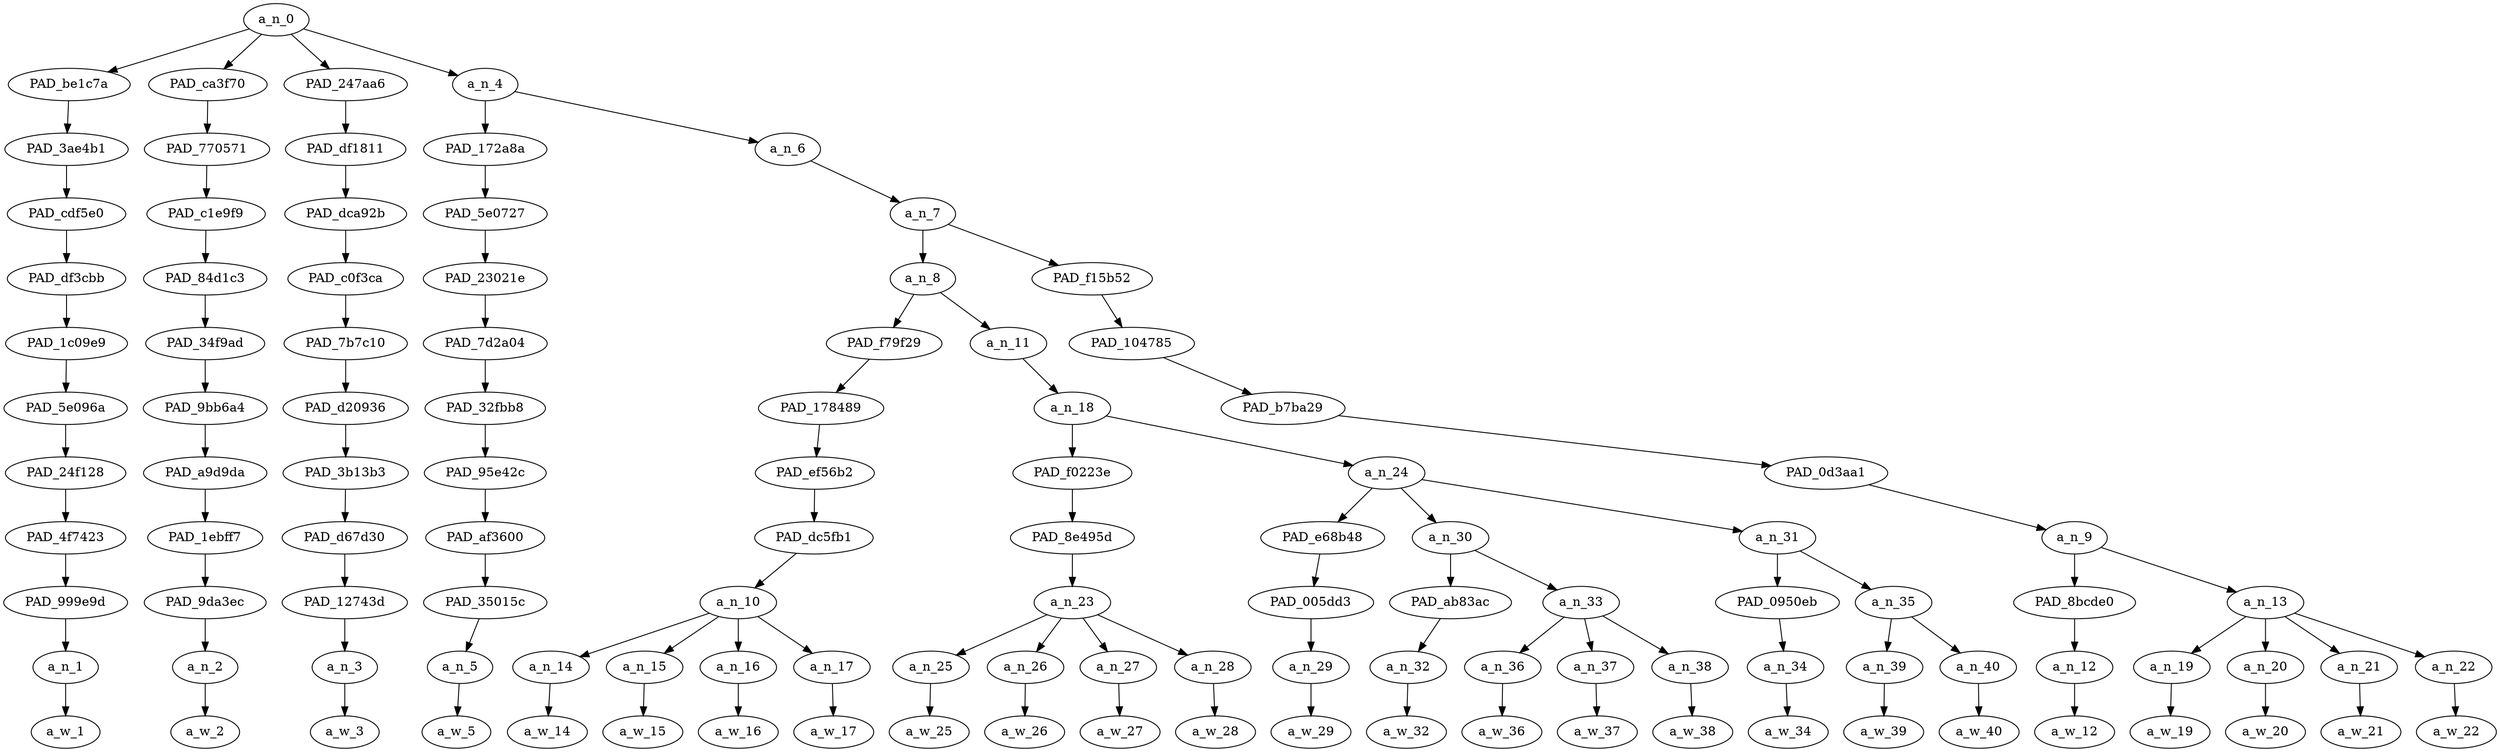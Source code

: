 strict digraph "" {
	a_n_0	[div_dir=-1,
		index=0,
		level=11,
		pos="3.0013020833333335,11!",
		text_span="[0, 1, 2, 3, 4, 5, 6, 7, 8, 9, 10, 11, 12, 13, 14, 15, 16, 17, 18, 19, 20, 21, 22, 23, 24]",
		value=0.99999999];
	PAD_be1c7a	[div_dir=-1,
		index=0,
		level=10,
		pos="0.0,10!",
		text_span="[0]",
		value=0.02412376];
	a_n_0 -> PAD_be1c7a;
	PAD_ca3f70	[div_dir=1,
		index=1,
		level=10,
		pos="1.0,10!",
		text_span="[1]",
		value=0.03943051];
	a_n_0 -> PAD_ca3f70;
	PAD_247aa6	[div_dir=1,
		index=2,
		level=10,
		pos="2.0,10!",
		text_span="[2]",
		value=0.01756011];
	a_n_0 -> PAD_247aa6;
	a_n_4	[div_dir=-1,
		index=3,
		level=10,
		pos="9.005208333333334,10!",
		text_span="[3, 4, 5, 6, 7, 8, 9, 10, 11, 12, 13, 14, 15, 16, 17, 18, 19, 20, 21, 22, 23, 24]",
		value=0.91885813];
	a_n_0 -> a_n_4;
	PAD_3ae4b1	[div_dir=-1,
		index=0,
		level=9,
		pos="0.0,9!",
		text_span="[0]",
		value=0.02412376];
	PAD_be1c7a -> PAD_3ae4b1;
	PAD_cdf5e0	[div_dir=-1,
		index=0,
		level=8,
		pos="0.0,8!",
		text_span="[0]",
		value=0.02412376];
	PAD_3ae4b1 -> PAD_cdf5e0;
	PAD_df3cbb	[div_dir=-1,
		index=0,
		level=7,
		pos="0.0,7!",
		text_span="[0]",
		value=0.02412376];
	PAD_cdf5e0 -> PAD_df3cbb;
	PAD_1c09e9	[div_dir=-1,
		index=0,
		level=6,
		pos="0.0,6!",
		text_span="[0]",
		value=0.02412376];
	PAD_df3cbb -> PAD_1c09e9;
	PAD_5e096a	[div_dir=-1,
		index=0,
		level=5,
		pos="0.0,5!",
		text_span="[0]",
		value=0.02412376];
	PAD_1c09e9 -> PAD_5e096a;
	PAD_24f128	[div_dir=-1,
		index=0,
		level=4,
		pos="0.0,4!",
		text_span="[0]",
		value=0.02412376];
	PAD_5e096a -> PAD_24f128;
	PAD_4f7423	[div_dir=-1,
		index=0,
		level=3,
		pos="0.0,3!",
		text_span="[0]",
		value=0.02412376];
	PAD_24f128 -> PAD_4f7423;
	PAD_999e9d	[div_dir=-1,
		index=0,
		level=2,
		pos="0.0,2!",
		text_span="[0]",
		value=0.02412376];
	PAD_4f7423 -> PAD_999e9d;
	a_n_1	[div_dir=-1,
		index=0,
		level=1,
		pos="0.0,1!",
		text_span="[0]",
		value=0.02412376];
	PAD_999e9d -> a_n_1;
	a_w_1	[div_dir=0,
		index=0,
		level=0,
		pos="0,0!",
		text_span="[0]",
		value=can];
	a_n_1 -> a_w_1;
	PAD_770571	[div_dir=1,
		index=1,
		level=9,
		pos="1.0,9!",
		text_span="[1]",
		value=0.03943051];
	PAD_ca3f70 -> PAD_770571;
	PAD_c1e9f9	[div_dir=1,
		index=1,
		level=8,
		pos="1.0,8!",
		text_span="[1]",
		value=0.03943051];
	PAD_770571 -> PAD_c1e9f9;
	PAD_84d1c3	[div_dir=1,
		index=1,
		level=7,
		pos="1.0,7!",
		text_span="[1]",
		value=0.03943051];
	PAD_c1e9f9 -> PAD_84d1c3;
	PAD_34f9ad	[div_dir=1,
		index=1,
		level=6,
		pos="1.0,6!",
		text_span="[1]",
		value=0.03943051];
	PAD_84d1c3 -> PAD_34f9ad;
	PAD_9bb6a4	[div_dir=1,
		index=1,
		level=5,
		pos="1.0,5!",
		text_span="[1]",
		value=0.03943051];
	PAD_34f9ad -> PAD_9bb6a4;
	PAD_a9d9da	[div_dir=1,
		index=1,
		level=4,
		pos="1.0,4!",
		text_span="[1]",
		value=0.03943051];
	PAD_9bb6a4 -> PAD_a9d9da;
	PAD_1ebff7	[div_dir=1,
		index=1,
		level=3,
		pos="1.0,3!",
		text_span="[1]",
		value=0.03943051];
	PAD_a9d9da -> PAD_1ebff7;
	PAD_9da3ec	[div_dir=1,
		index=1,
		level=2,
		pos="1.0,2!",
		text_span="[1]",
		value=0.03943051];
	PAD_1ebff7 -> PAD_9da3ec;
	a_n_2	[div_dir=1,
		index=1,
		level=1,
		pos="1.0,1!",
		text_span="[1]",
		value=0.03943051];
	PAD_9da3ec -> a_n_2;
	a_w_2	[div_dir=0,
		index=1,
		level=0,
		pos="1,0!",
		text_span="[1]",
		value=’];
	a_n_2 -> a_w_2;
	PAD_df1811	[div_dir=1,
		index=2,
		level=9,
		pos="2.0,9!",
		text_span="[2]",
		value=0.01756011];
	PAD_247aa6 -> PAD_df1811;
	PAD_dca92b	[div_dir=1,
		index=2,
		level=8,
		pos="2.0,8!",
		text_span="[2]",
		value=0.01756011];
	PAD_df1811 -> PAD_dca92b;
	PAD_c0f3ca	[div_dir=1,
		index=2,
		level=7,
		pos="2.0,7!",
		text_span="[2]",
		value=0.01756011];
	PAD_dca92b -> PAD_c0f3ca;
	PAD_7b7c10	[div_dir=1,
		index=2,
		level=6,
		pos="2.0,6!",
		text_span="[2]",
		value=0.01756011];
	PAD_c0f3ca -> PAD_7b7c10;
	PAD_d20936	[div_dir=1,
		index=2,
		level=5,
		pos="2.0,5!",
		text_span="[2]",
		value=0.01756011];
	PAD_7b7c10 -> PAD_d20936;
	PAD_3b13b3	[div_dir=1,
		index=2,
		level=4,
		pos="2.0,4!",
		text_span="[2]",
		value=0.01756011];
	PAD_d20936 -> PAD_3b13b3;
	PAD_d67d30	[div_dir=1,
		index=2,
		level=3,
		pos="2.0,3!",
		text_span="[2]",
		value=0.01756011];
	PAD_3b13b3 -> PAD_d67d30;
	PAD_12743d	[div_dir=1,
		index=2,
		level=2,
		pos="2.0,2!",
		text_span="[2]",
		value=0.01756011];
	PAD_d67d30 -> PAD_12743d;
	a_n_3	[div_dir=1,
		index=2,
		level=1,
		pos="2.0,1!",
		text_span="[2]",
		value=0.01756011];
	PAD_12743d -> a_n_3;
	a_w_3	[div_dir=0,
		index=2,
		level=0,
		pos="2,0!",
		text_span="[2]",
		value=t];
	a_n_3 -> a_w_3;
	PAD_172a8a	[div_dir=-1,
		index=3,
		level=9,
		pos="3.0,9!",
		text_span="[3]",
		value=0.02585577];
	a_n_4 -> PAD_172a8a;
	a_n_6	[div_dir=-1,
		index=4,
		level=9,
		pos="15.010416666666668,9!",
		text_span="[4, 5, 6, 7, 8, 9, 10, 11, 12, 13, 14, 15, 16, 17, 18, 19, 20, 21, 22, 23, 24]",
		value=0.89294930];
	a_n_4 -> a_n_6;
	PAD_5e0727	[div_dir=-1,
		index=3,
		level=8,
		pos="3.0,8!",
		text_span="[3]",
		value=0.02585577];
	PAD_172a8a -> PAD_5e0727;
	PAD_23021e	[div_dir=-1,
		index=3,
		level=7,
		pos="3.0,7!",
		text_span="[3]",
		value=0.02585577];
	PAD_5e0727 -> PAD_23021e;
	PAD_7d2a04	[div_dir=-1,
		index=3,
		level=6,
		pos="3.0,6!",
		text_span="[3]",
		value=0.02585577];
	PAD_23021e -> PAD_7d2a04;
	PAD_32fbb8	[div_dir=-1,
		index=3,
		level=5,
		pos="3.0,5!",
		text_span="[3]",
		value=0.02585577];
	PAD_7d2a04 -> PAD_32fbb8;
	PAD_95e42c	[div_dir=-1,
		index=3,
		level=4,
		pos="3.0,4!",
		text_span="[3]",
		value=0.02585577];
	PAD_32fbb8 -> PAD_95e42c;
	PAD_af3600	[div_dir=-1,
		index=3,
		level=3,
		pos="3.0,3!",
		text_span="[3]",
		value=0.02585577];
	PAD_95e42c -> PAD_af3600;
	PAD_35015c	[div_dir=-1,
		index=3,
		level=2,
		pos="3.0,2!",
		text_span="[3]",
		value=0.02585577];
	PAD_af3600 -> PAD_35015c;
	a_n_5	[div_dir=-1,
		index=3,
		level=1,
		pos="3.0,1!",
		text_span="[3]",
		value=0.02585577];
	PAD_35015c -> a_n_5;
	a_w_5	[div_dir=0,
		index=3,
		level=0,
		pos="3,0!",
		text_span="[3]",
		value=believe];
	a_n_5 -> a_w_5;
	a_n_7	[div_dir=-1,
		index=4,
		level=8,
		pos="15.010416666666668,8!",
		text_span="[4, 5, 6, 7, 8, 9, 10, 11, 12, 13, 14, 15, 16, 17, 18, 19, 20, 21, 22, 23, 24]",
		value=0.89290313];
	a_n_6 -> a_n_7;
	a_n_8	[div_dir=-1,
		index=4,
		level=7,
		pos="8.770833333333334,7!",
		text_span="[4, 5, 6, 7, 8, 9, 10, 11, 12, 13, 14, 15, 16, 17, 18, 19]",
		value=0.75915609];
	a_n_7 -> a_n_8;
	PAD_f15b52	[div_dir=-1,
		index=5,
		level=7,
		pos="21.25,7!",
		text_span="[20, 21, 22, 23, 24]",
		value=0.13370087];
	a_n_7 -> PAD_f15b52;
	PAD_f79f29	[div_dir=1,
		index=4,
		level=6,
		pos="5.5,6!",
		text_span="[4, 5, 6, 7]",
		value=0.25097959];
	a_n_8 -> PAD_f79f29;
	a_n_11	[div_dir=-1,
		index=5,
		level=6,
		pos="12.041666666666668,6!",
		text_span="[8, 9, 10, 11, 12, 13, 14, 15, 16, 17, 18, 19]",
		value=0.50816588];
	a_n_8 -> a_n_11;
	PAD_178489	[div_dir=1,
		index=4,
		level=5,
		pos="5.5,5!",
		text_span="[4, 5, 6, 7]",
		value=0.25097959];
	PAD_f79f29 -> PAD_178489;
	PAD_ef56b2	[div_dir=1,
		index=4,
		level=4,
		pos="5.5,4!",
		text_span="[4, 5, 6, 7]",
		value=0.25097959];
	PAD_178489 -> PAD_ef56b2;
	PAD_dc5fb1	[div_dir=1,
		index=4,
		level=3,
		pos="5.5,3!",
		text_span="[4, 5, 6, 7]",
		value=0.25097959];
	PAD_ef56b2 -> PAD_dc5fb1;
	a_n_10	[div_dir=1,
		index=4,
		level=2,
		pos="5.5,2!",
		text_span="[4, 5, 6, 7]",
		value=0.25097959];
	PAD_dc5fb1 -> a_n_10;
	a_n_14	[div_dir=1,
		index=4,
		level=1,
		pos="4.0,1!",
		text_span="[4]",
		value=0.02345905];
	a_n_10 -> a_n_14;
	a_n_15	[div_dir=-1,
		index=5,
		level=1,
		pos="5.0,1!",
		text_span="[5]",
		value=0.08549718];
	a_n_10 -> a_n_15;
	a_n_16	[div_dir=1,
		index=6,
		level=1,
		pos="6.0,1!",
		text_span="[6]",
		value=0.10867434];
	a_n_10 -> a_n_16;
	a_n_17	[div_dir=1,
		index=7,
		level=1,
		pos="7.0,1!",
		text_span="[7]",
		value=0.03324700];
	a_n_10 -> a_n_17;
	a_w_14	[div_dir=0,
		index=4,
		level=0,
		pos="4,0!",
		text_span="[4]",
		value=a];
	a_n_14 -> a_w_14;
	a_w_15	[div_dir=0,
		index=5,
		level=0,
		pos="5,0!",
		text_span="[5]",
		value=racist];
	a_n_15 -> a_w_15;
	a_w_16	[div_dir=0,
		index=6,
		level=0,
		pos="6,0!",
		text_span="[6]",
		value=tweet];
	a_n_16 -> a_w_16;
	a_w_17	[div_dir=0,
		index=7,
		level=0,
		pos="7,0!",
		text_span="[7]",
		value=ab];
	a_n_17 -> a_w_17;
	a_n_18	[div_dir=-1,
		index=5,
		level=5,
		pos="12.041666666666668,5!",
		text_span="[8, 9, 10, 11, 12, 13, 14, 15, 16, 17, 18, 19]",
		value=0.50807813];
	a_n_11 -> a_n_18;
	PAD_f0223e	[div_dir=-1,
		index=5,
		level=4,
		pos="9.5,4!",
		text_span="[8, 9, 10, 11]",
		value=0.24808567];
	a_n_18 -> PAD_f0223e;
	a_n_24	[div_dir=1,
		index=6,
		level=4,
		pos="14.583333333333334,4!",
		text_span="[12, 13, 14, 15, 16, 17, 18, 19]",
		value=0.25990471];
	a_n_18 -> a_n_24;
	PAD_8e495d	[div_dir=-1,
		index=5,
		level=3,
		pos="9.5,3!",
		text_span="[8, 9, 10, 11]",
		value=0.24808567];
	PAD_f0223e -> PAD_8e495d;
	a_n_23	[div_dir=-1,
		index=5,
		level=2,
		pos="9.5,2!",
		text_span="[8, 9, 10, 11]",
		value=0.24808567];
	PAD_8e495d -> a_n_23;
	a_n_25	[div_dir=-1,
		index=8,
		level=1,
		pos="8.0,1!",
		text_span="[8]",
		value=0.03322306];
	a_n_23 -> a_n_25;
	a_n_26	[div_dir=1,
		index=9,
		level=1,
		pos="9.0,1!",
		text_span="[9]",
		value=0.03941901];
	a_n_23 -> a_n_26;
	a_n_27	[div_dir=1,
		index=10,
		level=1,
		pos="10.0,1!",
		text_span="[10]",
		value=0.03756538];
	a_n_23 -> a_n_27;
	a_n_28	[div_dir=-1,
		index=11,
		level=1,
		pos="11.0,1!",
		text_span="[11]",
		value=0.13752061];
	a_n_23 -> a_n_28;
	a_w_25	[div_dir=0,
		index=8,
		level=0,
		pos="8,0!",
		text_span="[8]",
		value=my];
	a_n_25 -> a_w_25;
	a_w_26	[div_dir=0,
		index=9,
		level=0,
		pos="9,0!",
		text_span="[9]",
		value=city];
	a_n_26 -> a_w_26;
	a_w_27	[div_dir=0,
		index=10,
		level=0,
		pos="10,0!",
		text_span="[10]",
		value=and];
	a_n_27 -> a_w_27;
	a_w_28	[div_dir=0,
		index=11,
		level=0,
		pos="11,0!",
		text_span="[11]",
		value=muslims];
	a_n_28 -> a_w_28;
	PAD_e68b48	[div_dir=1,
		index=6,
		level=3,
		pos="12.0,3!",
		text_span="[12]",
		value=0.03566208];
	a_n_24 -> PAD_e68b48;
	a_n_30	[div_dir=1,
		index=7,
		level=3,
		pos="14.0,3!",
		text_span="[13, 14, 15, 16]",
		value=0.11471909];
	a_n_24 -> a_n_30;
	a_n_31	[div_dir=1,
		index=8,
		level=3,
		pos="17.75,3!",
		text_span="[17, 18, 19]",
		value=0.10938835];
	a_n_24 -> a_n_31;
	PAD_005dd3	[div_dir=1,
		index=6,
		level=2,
		pos="12.0,2!",
		text_span="[12]",
		value=0.03566208];
	PAD_e68b48 -> PAD_005dd3;
	a_n_29	[div_dir=1,
		index=12,
		level=1,
		pos="12.0,1!",
		text_span="[12]",
		value=0.03566208];
	PAD_005dd3 -> a_n_29;
	a_w_29	[div_dir=0,
		index=12,
		level=0,
		pos="12,0!",
		text_span="[12]",
		value=got];
	a_n_29 -> a_w_29;
	PAD_ab83ac	[div_dir=1,
		index=7,
		level=2,
		pos="13.0,2!",
		text_span="[13]",
		value=0.02172418];
	a_n_30 -> PAD_ab83ac;
	a_n_33	[div_dir=1,
		index=8,
		level=2,
		pos="15.0,2!",
		text_span="[14, 15, 16]",
		value=0.09294595];
	a_n_30 -> a_n_33;
	a_n_32	[div_dir=1,
		index=13,
		level=1,
		pos="13.0,1!",
		text_span="[13]",
		value=0.02172418];
	PAD_ab83ac -> a_n_32;
	a_w_32	[div_dir=0,
		index=13,
		level=0,
		pos="13,0!",
		text_span="[13]",
		value=over];
	a_n_32 -> a_w_32;
	a_n_36	[div_dir=1,
		index=14,
		level=1,
		pos="14.0,1!",
		text_span="[14]",
		value=0.02353143];
	a_n_33 -> a_n_36;
	a_n_37	[div_dir=1,
		index=15,
		level=1,
		pos="15.0,1!",
		text_span="[15]",
		value=0.02996577];
	a_n_33 -> a_n_37;
	a_n_38	[div_dir=1,
		index=16,
		level=1,
		pos="16.0,1!",
		text_span="[16]",
		value=0.03941058];
	a_n_33 -> a_n_38;
	a_w_36	[div_dir=0,
		index=14,
		level=0,
		pos="14,0!",
		text_span="[14]",
		value=4];
	a_n_36 -> a_w_36;
	a_w_37	[div_dir=0,
		index=15,
		level=0,
		pos="15,0!",
		text_span="[15]",
		value=k];
	a_n_37 -> a_w_37;
	a_w_38	[div_dir=0,
		index=16,
		level=0,
		pos="16,0!",
		text_span="[16]",
		value=likes];
	a_n_38 -> a_w_38;
	PAD_0950eb	[div_dir=1,
		index=9,
		level=2,
		pos="17.0,2!",
		text_span="[17]",
		value=0.01894258];
	a_n_31 -> PAD_0950eb;
	a_n_35	[div_dir=1,
		index=10,
		level=2,
		pos="18.5,2!",
		text_span="[18, 19]",
		value=0.09036580];
	a_n_31 -> a_n_35;
	a_n_34	[div_dir=1,
		index=17,
		level=1,
		pos="17.0,1!",
		text_span="[17]",
		value=0.01894258];
	PAD_0950eb -> a_n_34;
	a_w_34	[div_dir=0,
		index=17,
		level=0,
		pos="17,0!",
		text_span="[17]",
		value=from];
	a_n_34 -> a_w_34;
	a_n_39	[div_dir=1,
		index=18,
		level=1,
		pos="18.0,1!",
		text_span="[18]",
		value=0.05560933];
	a_n_35 -> a_n_39;
	a_n_40	[div_dir=-1,
		index=19,
		level=1,
		pos="19.0,1!",
		text_span="[19]",
		value=0.03467875];
	a_n_35 -> a_n_40;
	a_w_39	[div_dir=0,
		index=18,
		level=0,
		pos="18,0!",
		text_span="[18]",
		value=trump];
	a_n_39 -> a_w_39;
	a_w_40	[div_dir=0,
		index=19,
		level=0,
		pos="19,0!",
		text_span="[19]",
		value=supports];
	a_n_40 -> a_w_40;
	PAD_104785	[div_dir=-1,
		index=6,
		level=6,
		pos="21.25,6!",
		text_span="[20, 21, 22, 23, 24]",
		value=0.13370087];
	PAD_f15b52 -> PAD_104785;
	PAD_b7ba29	[div_dir=-1,
		index=6,
		level=5,
		pos="21.25,5!",
		text_span="[20, 21, 22, 23, 24]",
		value=0.13370087];
	PAD_104785 -> PAD_b7ba29;
	PAD_0d3aa1	[div_dir=-1,
		index=7,
		level=4,
		pos="21.25,4!",
		text_span="[20, 21, 22, 23, 24]",
		value=0.13370087];
	PAD_b7ba29 -> PAD_0d3aa1;
	a_n_9	[div_dir=-1,
		index=9,
		level=3,
		pos="21.25,3!",
		text_span="[20, 21, 22, 23, 24]",
		value=0.13370087];
	PAD_0d3aa1 -> a_n_9;
	PAD_8bcde0	[div_dir=1,
		index=11,
		level=2,
		pos="20.0,2!",
		text_span="[20]",
		value=0.02020181];
	a_n_9 -> PAD_8bcde0;
	a_n_13	[div_dir=-1,
		index=12,
		level=2,
		pos="22.5,2!",
		text_span="[21, 22, 23, 24]",
		value=0.11342160];
	a_n_9 -> a_n_13;
	a_n_12	[div_dir=1,
		index=20,
		level=1,
		pos="20.0,1!",
		text_span="[20]",
		value=0.02020181];
	PAD_8bcde0 -> a_n_12;
	a_w_12	[div_dir=0,
		index=20,
		level=0,
		pos="20,0!",
		text_span="[20]",
		value=is];
	a_n_12 -> a_w_12;
	a_n_19	[div_dir=1,
		index=21,
		level=1,
		pos="21.0,1!",
		text_span="[21]",
		value=0.01806379];
	a_n_13 -> a_n_19;
	a_n_20	[div_dir=-1,
		index=22,
		level=1,
		pos="22.0,1!",
		text_span="[22]",
		value=0.01858690];
	a_n_13 -> a_n_20;
	a_n_21	[div_dir=-1,
		index=23,
		level=1,
		pos="23.0,1!",
		text_span="[23]",
		value=0.04242893];
	a_n_13 -> a_n_21;
	a_n_22	[div_dir=-1,
		index=24,
		level=1,
		pos="24.0,1!",
		text_span="[24]",
		value=0.03425166];
	a_n_13 -> a_n_22;
	a_w_19	[div_dir=0,
		index=21,
		level=0,
		pos="21,0!",
		text_span="[21]",
		value=this];
	a_n_19 -> a_w_19;
	a_w_20	[div_dir=0,
		index=22,
		level=0,
		pos="22,0!",
		text_span="[22]",
		value=a1];
	a_n_20 -> a_w_20;
	a_w_21	[div_dir=0,
		index=23,
		level=0,
		pos="23,0!",
		text_span="[23]",
		value=fever];
	a_n_21 -> a_w_21;
	a_w_22	[div_dir=0,
		index=24,
		level=0,
		pos="24,0!",
		text_span="[24]",
		value=dream];
	a_n_22 -> a_w_22;
}
